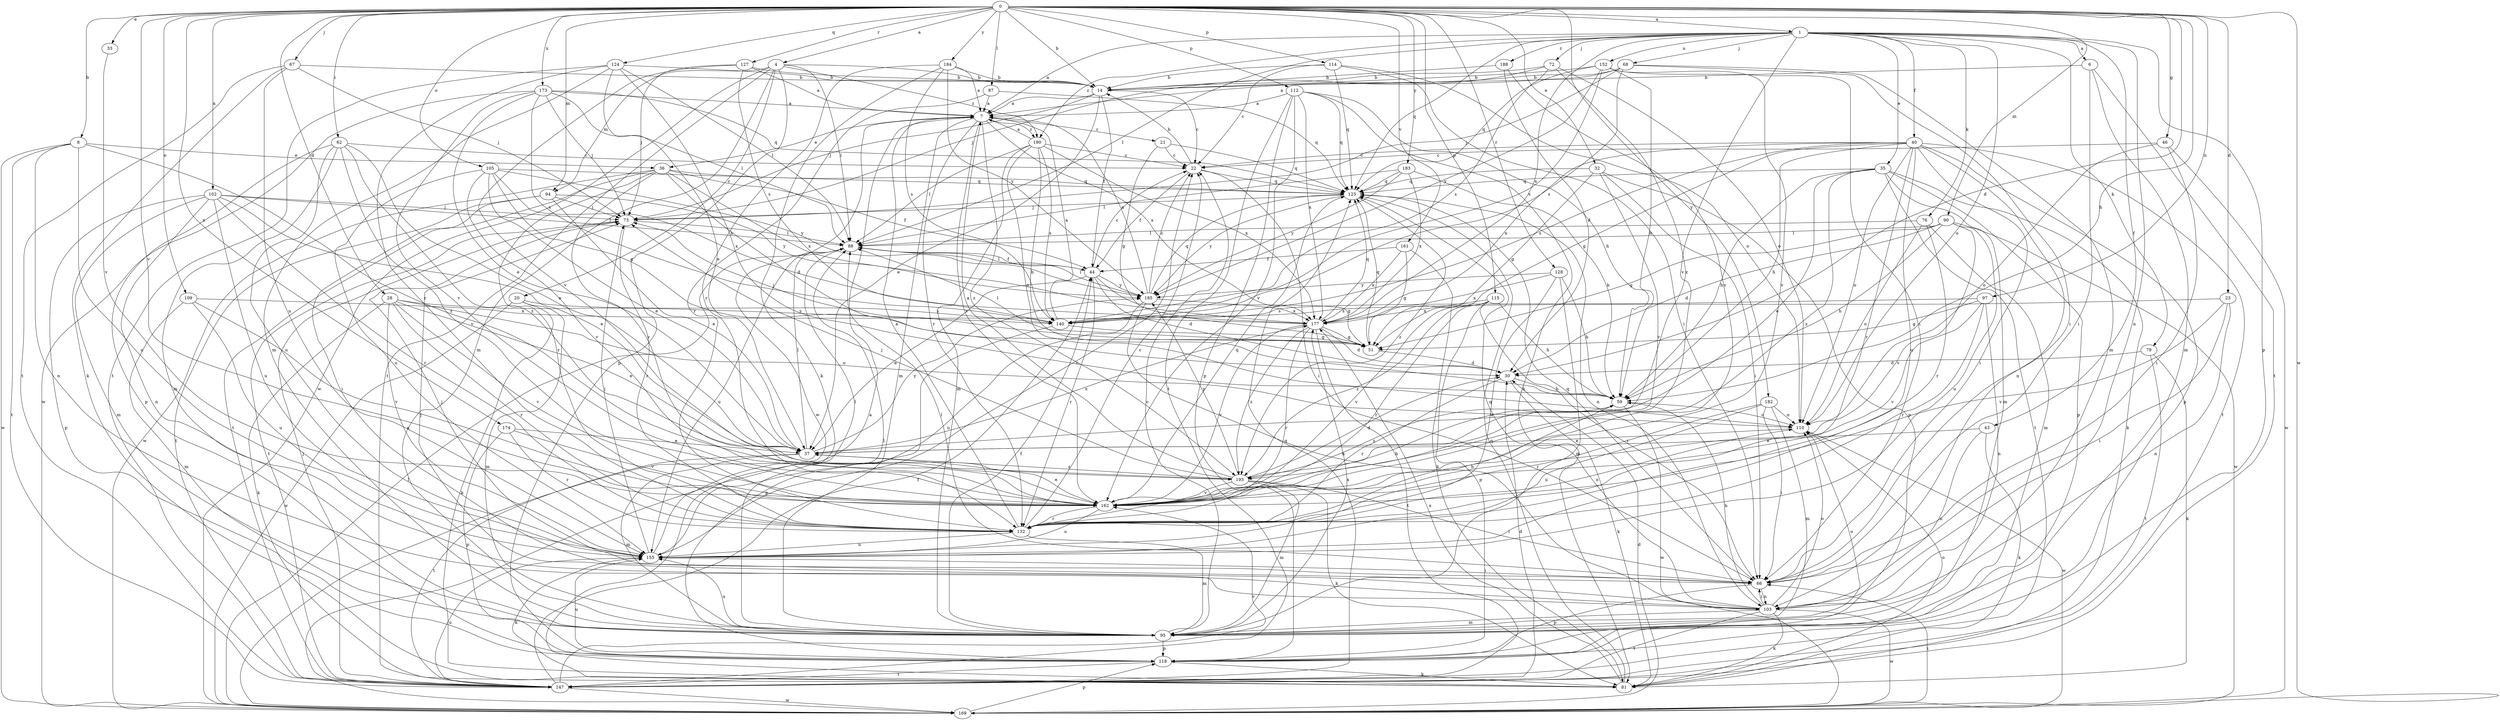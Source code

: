 strict digraph  {
0;
1;
4;
6;
7;
8;
14;
20;
21;
22;
23;
28;
30;
32;
33;
35;
36;
37;
40;
43;
44;
46;
51;
59;
62;
66;
67;
68;
72;
73;
76;
79;
81;
87;
88;
90;
94;
95;
97;
102;
103;
105;
109;
110;
112;
114;
115;
118;
124;
125;
127;
128;
132;
140;
147;
152;
155;
161;
162;
169;
173;
174;
177;
182;
183;
184;
185;
188;
190;
193;
0 -> 1  [label=a];
0 -> 4  [label=a];
0 -> 8  [label=b];
0 -> 14  [label=b];
0 -> 23  [label=d];
0 -> 28  [label=d];
0 -> 30  [label=d];
0 -> 32  [label=e];
0 -> 33  [label=e];
0 -> 46  [label=g];
0 -> 59  [label=h];
0 -> 62  [label=i];
0 -> 67  [label=j];
0 -> 87  [label=l];
0 -> 90  [label=m];
0 -> 94  [label=m];
0 -> 97  [label=n];
0 -> 102  [label=n];
0 -> 105  [label=o];
0 -> 109  [label=o];
0 -> 112  [label=p];
0 -> 114  [label=p];
0 -> 115  [label=p];
0 -> 124  [label=q];
0 -> 127  [label=r];
0 -> 128  [label=r];
0 -> 161  [label=v];
0 -> 162  [label=v];
0 -> 169  [label=w];
0 -> 173  [label=x];
0 -> 174  [label=x];
0 -> 182  [label=y];
0 -> 183  [label=y];
0 -> 184  [label=y];
1 -> 6  [label=a];
1 -> 7  [label=a];
1 -> 35  [label=e];
1 -> 40  [label=f];
1 -> 43  [label=f];
1 -> 68  [label=j];
1 -> 72  [label=j];
1 -> 76  [label=k];
1 -> 79  [label=k];
1 -> 88  [label=l];
1 -> 103  [label=n];
1 -> 110  [label=o];
1 -> 118  [label=p];
1 -> 125  [label=q];
1 -> 152  [label=u];
1 -> 162  [label=v];
1 -> 177  [label=x];
1 -> 188  [label=z];
1 -> 190  [label=z];
4 -> 14  [label=b];
4 -> 20  [label=c];
4 -> 88  [label=l];
4 -> 94  [label=m];
4 -> 95  [label=m];
4 -> 118  [label=p];
4 -> 147  [label=t];
4 -> 169  [label=w];
4 -> 190  [label=z];
6 -> 14  [label=b];
6 -> 66  [label=i];
6 -> 95  [label=m];
6 -> 147  [label=t];
7 -> 21  [label=c];
7 -> 36  [label=e];
7 -> 95  [label=m];
7 -> 132  [label=r];
7 -> 162  [label=v];
7 -> 169  [label=w];
7 -> 177  [label=x];
7 -> 190  [label=z];
7 -> 193  [label=z];
8 -> 36  [label=e];
8 -> 103  [label=n];
8 -> 147  [label=t];
8 -> 155  [label=u];
8 -> 169  [label=w];
8 -> 193  [label=z];
14 -> 7  [label=a];
14 -> 22  [label=c];
14 -> 37  [label=e];
14 -> 44  [label=f];
14 -> 73  [label=j];
20 -> 81  [label=k];
20 -> 95  [label=m];
20 -> 140  [label=s];
20 -> 169  [label=w];
21 -> 22  [label=c];
21 -> 51  [label=g];
21 -> 125  [label=q];
22 -> 14  [label=b];
22 -> 44  [label=f];
22 -> 66  [label=i];
22 -> 125  [label=q];
23 -> 66  [label=i];
23 -> 103  [label=n];
23 -> 140  [label=s];
23 -> 162  [label=v];
28 -> 37  [label=e];
28 -> 81  [label=k];
28 -> 110  [label=o];
28 -> 132  [label=r];
28 -> 140  [label=s];
28 -> 155  [label=u];
28 -> 162  [label=v];
30 -> 59  [label=h];
30 -> 81  [label=k];
30 -> 132  [label=r];
32 -> 51  [label=g];
32 -> 66  [label=i];
32 -> 118  [label=p];
32 -> 125  [label=q];
32 -> 162  [label=v];
33 -> 162  [label=v];
35 -> 37  [label=e];
35 -> 59  [label=h];
35 -> 81  [label=k];
35 -> 95  [label=m];
35 -> 118  [label=p];
35 -> 125  [label=q];
35 -> 147  [label=t];
35 -> 193  [label=z];
36 -> 30  [label=d];
36 -> 44  [label=f];
36 -> 125  [label=q];
36 -> 132  [label=r];
36 -> 147  [label=t];
36 -> 162  [label=v];
36 -> 169  [label=w];
36 -> 177  [label=x];
37 -> 88  [label=l];
37 -> 95  [label=m];
37 -> 147  [label=t];
37 -> 177  [label=x];
37 -> 185  [label=y];
37 -> 193  [label=z];
40 -> 22  [label=c];
40 -> 51  [label=g];
40 -> 59  [label=h];
40 -> 66  [label=i];
40 -> 103  [label=n];
40 -> 110  [label=o];
40 -> 118  [label=p];
40 -> 132  [label=r];
40 -> 140  [label=s];
40 -> 147  [label=t];
40 -> 155  [label=u];
40 -> 177  [label=x];
43 -> 37  [label=e];
43 -> 81  [label=k];
43 -> 103  [label=n];
44 -> 22  [label=c];
44 -> 30  [label=d];
44 -> 37  [label=e];
44 -> 51  [label=g];
44 -> 88  [label=l];
44 -> 132  [label=r];
44 -> 185  [label=y];
46 -> 22  [label=c];
46 -> 66  [label=i];
46 -> 110  [label=o];
46 -> 169  [label=w];
51 -> 30  [label=d];
51 -> 73  [label=j];
51 -> 88  [label=l];
51 -> 125  [label=q];
59 -> 110  [label=o];
59 -> 169  [label=w];
59 -> 193  [label=z];
62 -> 22  [label=c];
62 -> 37  [label=e];
62 -> 95  [label=m];
62 -> 118  [label=p];
62 -> 155  [label=u];
62 -> 162  [label=v];
62 -> 193  [label=z];
66 -> 73  [label=j];
66 -> 88  [label=l];
66 -> 103  [label=n];
66 -> 118  [label=p];
66 -> 125  [label=q];
67 -> 14  [label=b];
67 -> 73  [label=j];
67 -> 81  [label=k];
67 -> 147  [label=t];
67 -> 155  [label=u];
68 -> 7  [label=a];
68 -> 14  [label=b];
68 -> 66  [label=i];
68 -> 73  [label=j];
68 -> 95  [label=m];
68 -> 140  [label=s];
72 -> 14  [label=b];
72 -> 73  [label=j];
72 -> 110  [label=o];
72 -> 140  [label=s];
72 -> 193  [label=z];
73 -> 88  [label=l];
73 -> 132  [label=r];
73 -> 147  [label=t];
76 -> 88  [label=l];
76 -> 95  [label=m];
76 -> 110  [label=o];
76 -> 132  [label=r];
79 -> 30  [label=d];
79 -> 81  [label=k];
79 -> 147  [label=t];
81 -> 110  [label=o];
81 -> 125  [label=q];
81 -> 177  [label=x];
87 -> 7  [label=a];
87 -> 125  [label=q];
87 -> 132  [label=r];
88 -> 44  [label=f];
88 -> 155  [label=u];
90 -> 30  [label=d];
90 -> 51  [label=g];
90 -> 59  [label=h];
90 -> 88  [label=l];
90 -> 155  [label=u];
90 -> 162  [label=v];
90 -> 169  [label=w];
94 -> 37  [label=e];
94 -> 66  [label=i];
94 -> 73  [label=j];
94 -> 147  [label=t];
94 -> 185  [label=y];
95 -> 22  [label=c];
95 -> 44  [label=f];
95 -> 88  [label=l];
95 -> 110  [label=o];
95 -> 118  [label=p];
95 -> 155  [label=u];
95 -> 177  [label=x];
97 -> 51  [label=g];
97 -> 103  [label=n];
97 -> 132  [label=r];
97 -> 140  [label=s];
97 -> 162  [label=v];
102 -> 37  [label=e];
102 -> 73  [label=j];
102 -> 88  [label=l];
102 -> 95  [label=m];
102 -> 103  [label=n];
102 -> 118  [label=p];
102 -> 132  [label=r];
102 -> 155  [label=u];
103 -> 59  [label=h];
103 -> 66  [label=i];
103 -> 73  [label=j];
103 -> 81  [label=k];
103 -> 95  [label=m];
103 -> 110  [label=o];
103 -> 125  [label=q];
103 -> 147  [label=t];
103 -> 169  [label=w];
105 -> 37  [label=e];
105 -> 51  [label=g];
105 -> 125  [label=q];
105 -> 155  [label=u];
105 -> 162  [label=v];
105 -> 177  [label=x];
105 -> 185  [label=y];
109 -> 95  [label=m];
109 -> 155  [label=u];
109 -> 162  [label=v];
109 -> 177  [label=x];
110 -> 37  [label=e];
110 -> 169  [label=w];
112 -> 7  [label=a];
112 -> 59  [label=h];
112 -> 81  [label=k];
112 -> 118  [label=p];
112 -> 125  [label=q];
112 -> 147  [label=t];
112 -> 162  [label=v];
112 -> 177  [label=x];
114 -> 14  [label=b];
114 -> 22  [label=c];
114 -> 66  [label=i];
114 -> 110  [label=o];
114 -> 125  [label=q];
115 -> 59  [label=h];
115 -> 66  [label=i];
115 -> 118  [label=p];
115 -> 132  [label=r];
115 -> 162  [label=v];
115 -> 177  [label=x];
115 -> 193  [label=z];
118 -> 81  [label=k];
118 -> 147  [label=t];
118 -> 155  [label=u];
124 -> 14  [label=b];
124 -> 37  [label=e];
124 -> 59  [label=h];
124 -> 88  [label=l];
124 -> 95  [label=m];
124 -> 132  [label=r];
124 -> 147  [label=t];
125 -> 73  [label=j];
125 -> 103  [label=n];
125 -> 185  [label=y];
125 -> 193  [label=z];
127 -> 7  [label=a];
127 -> 14  [label=b];
127 -> 73  [label=j];
127 -> 140  [label=s];
127 -> 162  [label=v];
128 -> 59  [label=h];
128 -> 95  [label=m];
128 -> 155  [label=u];
128 -> 177  [label=x];
128 -> 185  [label=y];
132 -> 7  [label=a];
132 -> 22  [label=c];
132 -> 59  [label=h];
132 -> 95  [label=m];
132 -> 110  [label=o];
132 -> 155  [label=u];
140 -> 7  [label=a];
140 -> 51  [label=g];
140 -> 118  [label=p];
147 -> 30  [label=d];
147 -> 44  [label=f];
147 -> 73  [label=j];
147 -> 125  [label=q];
147 -> 155  [label=u];
147 -> 162  [label=v];
147 -> 169  [label=w];
152 -> 14  [label=b];
152 -> 59  [label=h];
152 -> 66  [label=i];
152 -> 125  [label=q];
152 -> 140  [label=s];
152 -> 162  [label=v];
152 -> 185  [label=y];
155 -> 22  [label=c];
155 -> 66  [label=i];
155 -> 73  [label=j];
155 -> 81  [label=k];
155 -> 88  [label=l];
161 -> 44  [label=f];
161 -> 51  [label=g];
161 -> 81  [label=k];
161 -> 177  [label=x];
162 -> 37  [label=e];
162 -> 59  [label=h];
162 -> 125  [label=q];
162 -> 132  [label=r];
162 -> 155  [label=u];
169 -> 7  [label=a];
169 -> 30  [label=d];
169 -> 66  [label=i];
169 -> 88  [label=l];
169 -> 118  [label=p];
173 -> 7  [label=a];
173 -> 37  [label=e];
173 -> 73  [label=j];
173 -> 88  [label=l];
173 -> 125  [label=q];
173 -> 140  [label=s];
173 -> 162  [label=v];
173 -> 169  [label=w];
174 -> 37  [label=e];
174 -> 118  [label=p];
174 -> 132  [label=r];
174 -> 162  [label=v];
177 -> 30  [label=d];
177 -> 51  [label=g];
177 -> 125  [label=q];
177 -> 132  [label=r];
177 -> 147  [label=t];
177 -> 162  [label=v];
177 -> 193  [label=z];
182 -> 66  [label=i];
182 -> 95  [label=m];
182 -> 110  [label=o];
182 -> 132  [label=r];
182 -> 155  [label=u];
183 -> 59  [label=h];
183 -> 88  [label=l];
183 -> 125  [label=q];
183 -> 177  [label=x];
183 -> 185  [label=y];
184 -> 7  [label=a];
184 -> 14  [label=b];
184 -> 81  [label=k];
184 -> 132  [label=r];
184 -> 140  [label=s];
184 -> 185  [label=y];
185 -> 7  [label=a];
185 -> 22  [label=c];
185 -> 88  [label=l];
185 -> 103  [label=n];
185 -> 125  [label=q];
185 -> 155  [label=u];
185 -> 177  [label=x];
188 -> 14  [label=b];
188 -> 30  [label=d];
188 -> 162  [label=v];
190 -> 7  [label=a];
190 -> 22  [label=c];
190 -> 59  [label=h];
190 -> 88  [label=l];
190 -> 95  [label=m];
190 -> 110  [label=o];
190 -> 140  [label=s];
190 -> 177  [label=x];
193 -> 7  [label=a];
193 -> 30  [label=d];
193 -> 66  [label=i];
193 -> 73  [label=j];
193 -> 81  [label=k];
193 -> 95  [label=m];
193 -> 162  [label=v];
193 -> 185  [label=y];
}
